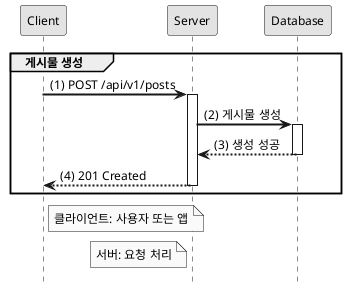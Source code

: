 @startuml
hide footbox
autoactivate on
skinparam monochrome true
skinparam shadowing false
skinparam defaultFontSize 12
skinparam defaultFontName Arial
skinparam sequenceArrowThickness 2

participant "Client" as C
participant "Server" as S
participant "Database" as DB

group 게시물 생성
    autonumber 1 "(0)"
    C -> S: POST /api/v1/posts
    S -> DB: 게시물 생성
    DB --> S: 생성 성공
    S --> C: 201 Created
end

note right of C: 클라이언트: 사용자 또는 앱
note left of S: 서버: 요청 처리
@enduml